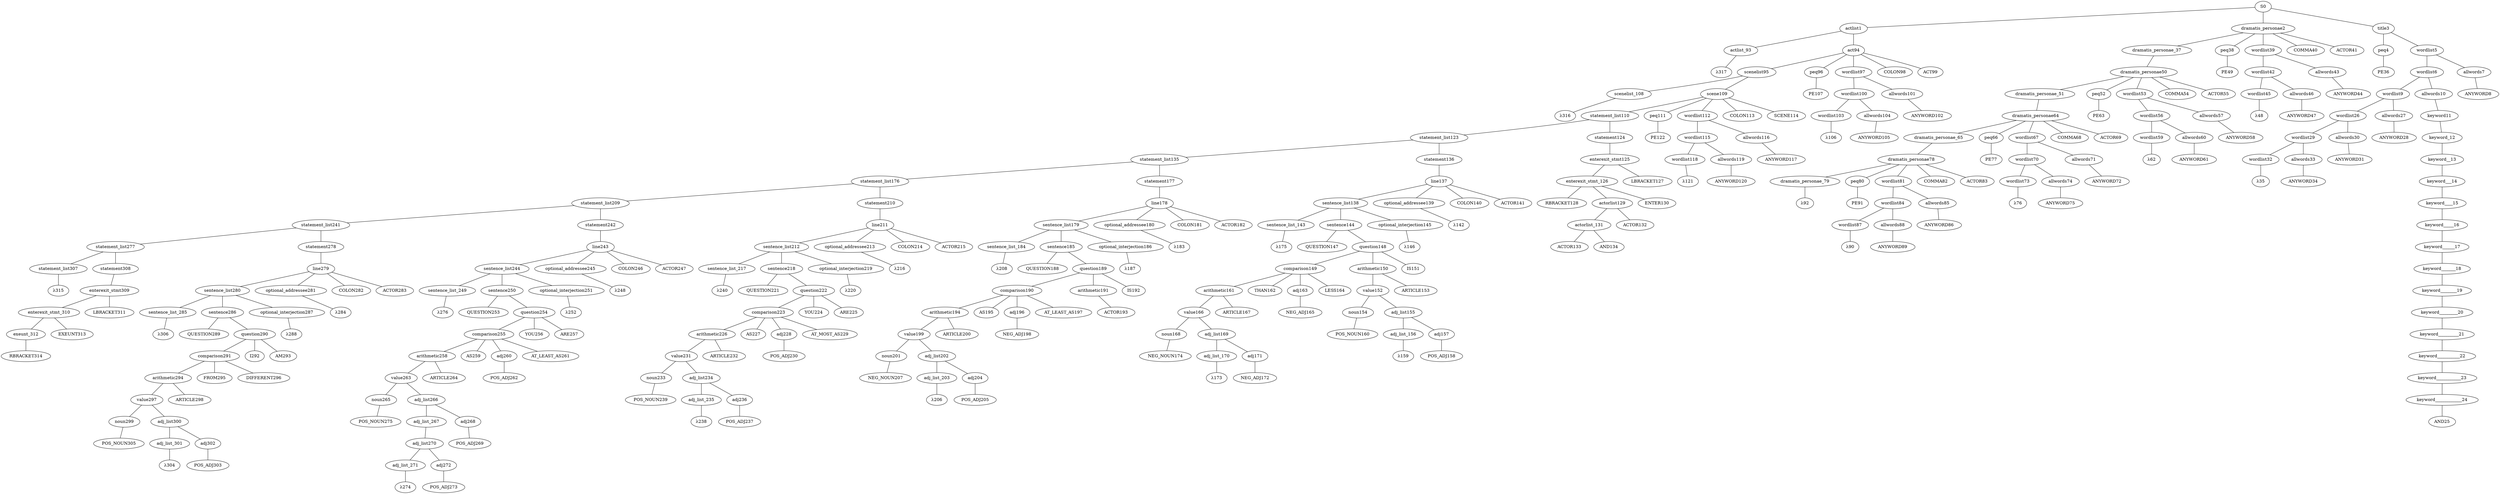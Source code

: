 strict graph {
	S0 -- actlist1
	S0 -- dramatis_personae2
	S0 -- title3

	title3 -- peq4
	title3 -- wordlist5

	wordlist5 -- wordlist6
	wordlist5 -- allwords7

	allwords7 -- ANYWORD8


	wordlist6 -- wordlist9
	wordlist6 -- allwords10

	allwords10 -- keyword11

	keyword11 -- keyword_12

	keyword_12 -- keyword__13

	keyword__13 -- keyword___14

	keyword___14 -- keyword____15

	keyword____15 -- keyword_____16

	keyword_____16 -- keyword______17

	keyword______17 -- keyword_______18

	keyword_______18 -- keyword________19

	keyword________19 -- keyword_________20

	keyword_________20 -- keyword__________21

	keyword__________21 -- keyword___________22

	keyword___________22 -- keyword____________23

	keyword____________23 -- keyword_____________24

	keyword_____________24 -- AND25


	wordlist9 -- wordlist26
	wordlist9 -- allwords27

	allwords27 -- ANYWORD28


	wordlist26 -- wordlist29
	wordlist26 -- allwords30

	allwords30 -- ANYWORD31


	wordlist29 -- wordlist32
	wordlist29 -- allwords33

	allwords33 -- ANYWORD34


	wordlist32 -- λ35

	peq4 -- PE36


	dramatis_personae2 -- dramatis_personae_37
	dramatis_personae2 -- peq38
	dramatis_personae2 -- wordlist39
	dramatis_personae2 -- COMMA40
	dramatis_personae2 -- ACTOR41



	wordlist39 -- wordlist42
	wordlist39 -- allwords43

	allwords43 -- ANYWORD44


	wordlist42 -- wordlist45
	wordlist42 -- allwords46

	allwords46 -- ANYWORD47


	wordlist45 -- λ48

	peq38 -- PE49


	dramatis_personae_37 -- dramatis_personae50

	dramatis_personae50 -- dramatis_personae_51
	dramatis_personae50 -- peq52
	dramatis_personae50 -- wordlist53
	dramatis_personae50 -- COMMA54
	dramatis_personae50 -- ACTOR55



	wordlist53 -- wordlist56
	wordlist53 -- allwords57

	allwords57 -- ANYWORD58


	wordlist56 -- wordlist59
	wordlist56 -- allwords60

	allwords60 -- ANYWORD61


	wordlist59 -- λ62

	peq52 -- PE63


	dramatis_personae_51 -- dramatis_personae64

	dramatis_personae64 -- dramatis_personae_65
	dramatis_personae64 -- peq66
	dramatis_personae64 -- wordlist67
	dramatis_personae64 -- COMMA68
	dramatis_personae64 -- ACTOR69



	wordlist67 -- wordlist70
	wordlist67 -- allwords71

	allwords71 -- ANYWORD72


	wordlist70 -- wordlist73
	wordlist70 -- allwords74

	allwords74 -- ANYWORD75


	wordlist73 -- λ76

	peq66 -- PE77


	dramatis_personae_65 -- dramatis_personae78

	dramatis_personae78 -- dramatis_personae_79
	dramatis_personae78 -- peq80
	dramatis_personae78 -- wordlist81
	dramatis_personae78 -- COMMA82
	dramatis_personae78 -- ACTOR83



	wordlist81 -- wordlist84
	wordlist81 -- allwords85

	allwords85 -- ANYWORD86


	wordlist84 -- wordlist87
	wordlist84 -- allwords88

	allwords88 -- ANYWORD89


	wordlist87 -- λ90

	peq80 -- PE91


	dramatis_personae_79 -- λ92

	actlist1 -- actlist_93
	actlist1 -- act94

	act94 -- scenelist95
	act94 -- peq96
	act94 -- wordlist97
	act94 -- COLON98
	act94 -- ACT99



	wordlist97 -- wordlist100
	wordlist97 -- allwords101

	allwords101 -- ANYWORD102


	wordlist100 -- wordlist103
	wordlist100 -- allwords104

	allwords104 -- ANYWORD105


	wordlist103 -- λ106

	peq96 -- PE107


	scenelist95 -- scenelist_108
	scenelist95 -- scene109

	scene109 -- statement_list110
	scene109 -- peq111
	scene109 -- wordlist112
	scene109 -- COLON113
	scene109 -- SCENE114



	wordlist112 -- wordlist115
	wordlist112 -- allwords116

	allwords116 -- ANYWORD117


	wordlist115 -- wordlist118
	wordlist115 -- allwords119

	allwords119 -- ANYWORD120


	wordlist118 -- λ121

	peq111 -- PE122


	statement_list110 -- statement_list123
	statement_list110 -- statement124

	statement124 -- enterexit_stmt125

	enterexit_stmt125 -- enterexit_stmt_126
	enterexit_stmt125 -- LBRACKET127


	enterexit_stmt_126 -- RBRACKET128
	enterexit_stmt_126 -- actorlist129
	enterexit_stmt_126 -- ENTER130


	actorlist129 -- actorlist_131
	actorlist129 -- ACTOR132


	actorlist_131 -- ACTOR133
	actorlist_131 -- AND134




	statement_list123 -- statement_list135
	statement_list123 -- statement136

	statement136 -- line137

	line137 -- sentence_list138
	line137 -- optional_addressee139
	line137 -- COLON140
	line137 -- ACTOR141



	optional_addressee139 -- λ142

	sentence_list138 -- sentence_list_143
	sentence_list138 -- sentence144
	sentence_list138 -- optional_interjection145

	optional_interjection145 -- λ146

	sentence144 -- QUESTION147
	sentence144 -- question148

	question148 -- comparison149
	question148 -- arithmetic150
	question148 -- IS151


	arithmetic150 -- value152
	arithmetic150 -- ARTICLE153


	value152 -- noun154
	value152 -- adj_list155

	adj_list155 -- adj_list_156
	adj_list155 -- adj157

	adj157 -- POS_ADJ158


	adj_list_156 -- λ159

	noun154 -- POS_NOUN160


	comparison149 -- arithmetic161
	comparison149 -- THAN162
	comparison149 -- adj163
	comparison149 -- LESS164


	adj163 -- NEG_ADJ165



	arithmetic161 -- value166
	arithmetic161 -- ARTICLE167


	value166 -- noun168
	value166 -- adj_list169

	adj_list169 -- adj_list_170
	adj_list169 -- adj171

	adj171 -- NEG_ADJ172


	adj_list_170 -- λ173

	noun168 -- NEG_NOUN174



	sentence_list_143 -- λ175

	statement_list135 -- statement_list176
	statement_list135 -- statement177

	statement177 -- line178

	line178 -- sentence_list179
	line178 -- optional_addressee180
	line178 -- COLON181
	line178 -- ACTOR182



	optional_addressee180 -- λ183

	sentence_list179 -- sentence_list_184
	sentence_list179 -- sentence185
	sentence_list179 -- optional_interjection186

	optional_interjection186 -- λ187

	sentence185 -- QUESTION188
	sentence185 -- question189

	question189 -- comparison190
	question189 -- arithmetic191
	question189 -- IS192


	arithmetic191 -- ACTOR193


	comparison190 -- arithmetic194
	comparison190 -- AS195
	comparison190 -- adj196
	comparison190 -- AT_LEAST_AS197


	adj196 -- NEG_ADJ198



	arithmetic194 -- value199
	arithmetic194 -- ARTICLE200


	value199 -- noun201
	value199 -- adj_list202

	adj_list202 -- adj_list_203
	adj_list202 -- adj204

	adj204 -- POS_ADJ205


	adj_list_203 -- λ206

	noun201 -- NEG_NOUN207



	sentence_list_184 -- λ208

	statement_list176 -- statement_list209
	statement_list176 -- statement210

	statement210 -- line211

	line211 -- sentence_list212
	line211 -- optional_addressee213
	line211 -- COLON214
	line211 -- ACTOR215



	optional_addressee213 -- λ216

	sentence_list212 -- sentence_list_217
	sentence_list212 -- sentence218
	sentence_list212 -- optional_interjection219

	optional_interjection219 -- λ220

	sentence218 -- QUESTION221
	sentence218 -- question222

	question222 -- comparison223
	question222 -- YOU224
	question222 -- ARE225



	comparison223 -- arithmetic226
	comparison223 -- AS227
	comparison223 -- adj228
	comparison223 -- AT_MOST_AS229


	adj228 -- POS_ADJ230



	arithmetic226 -- value231
	arithmetic226 -- ARTICLE232


	value231 -- noun233
	value231 -- adj_list234

	adj_list234 -- adj_list_235
	adj_list234 -- adj236

	adj236 -- POS_ADJ237


	adj_list_235 -- λ238

	noun233 -- POS_NOUN239



	sentence_list_217 -- λ240

	statement_list209 -- statement_list241
	statement_list209 -- statement242

	statement242 -- line243

	line243 -- sentence_list244
	line243 -- optional_addressee245
	line243 -- COLON246
	line243 -- ACTOR247



	optional_addressee245 -- λ248

	sentence_list244 -- sentence_list_249
	sentence_list244 -- sentence250
	sentence_list244 -- optional_interjection251

	optional_interjection251 -- λ252

	sentence250 -- QUESTION253
	sentence250 -- question254

	question254 -- comparison255
	question254 -- YOU256
	question254 -- ARE257



	comparison255 -- arithmetic258
	comparison255 -- AS259
	comparison255 -- adj260
	comparison255 -- AT_LEAST_AS261


	adj260 -- POS_ADJ262



	arithmetic258 -- value263
	arithmetic258 -- ARTICLE264


	value263 -- noun265
	value263 -- adj_list266

	adj_list266 -- adj_list_267
	adj_list266 -- adj268

	adj268 -- POS_ADJ269


	adj_list_267 -- adj_list270

	adj_list270 -- adj_list_271
	adj_list270 -- adj272

	adj272 -- POS_ADJ273


	adj_list_271 -- λ274

	noun265 -- POS_NOUN275



	sentence_list_249 -- λ276

	statement_list241 -- statement_list277
	statement_list241 -- statement278

	statement278 -- line279

	line279 -- sentence_list280
	line279 -- optional_addressee281
	line279 -- COLON282
	line279 -- ACTOR283



	optional_addressee281 -- λ284

	sentence_list280 -- sentence_list_285
	sentence_list280 -- sentence286
	sentence_list280 -- optional_interjection287

	optional_interjection287 -- λ288

	sentence286 -- QUESTION289
	sentence286 -- question290

	question290 -- comparison291
	question290 -- I292
	question290 -- AM293



	comparison291 -- arithmetic294
	comparison291 -- FROM295
	comparison291 -- DIFFERENT296



	arithmetic294 -- value297
	arithmetic294 -- ARTICLE298


	value297 -- noun299
	value297 -- adj_list300

	adj_list300 -- adj_list_301
	adj_list300 -- adj302

	adj302 -- POS_ADJ303


	adj_list_301 -- λ304

	noun299 -- POS_NOUN305



	sentence_list_285 -- λ306

	statement_list277 -- statement_list307
	statement_list277 -- statement308

	statement308 -- enterexit_stmt309

	enterexit_stmt309 -- enterexit_stmt_310
	enterexit_stmt309 -- LBRACKET311


	enterexit_stmt_310 -- exeunt_312
	enterexit_stmt_310 -- EXEUNT313


	exeunt_312 -- RBRACKET314


	statement_list307 -- λ315

	scenelist_108 -- λ316

	actlist_93 -- λ317


}